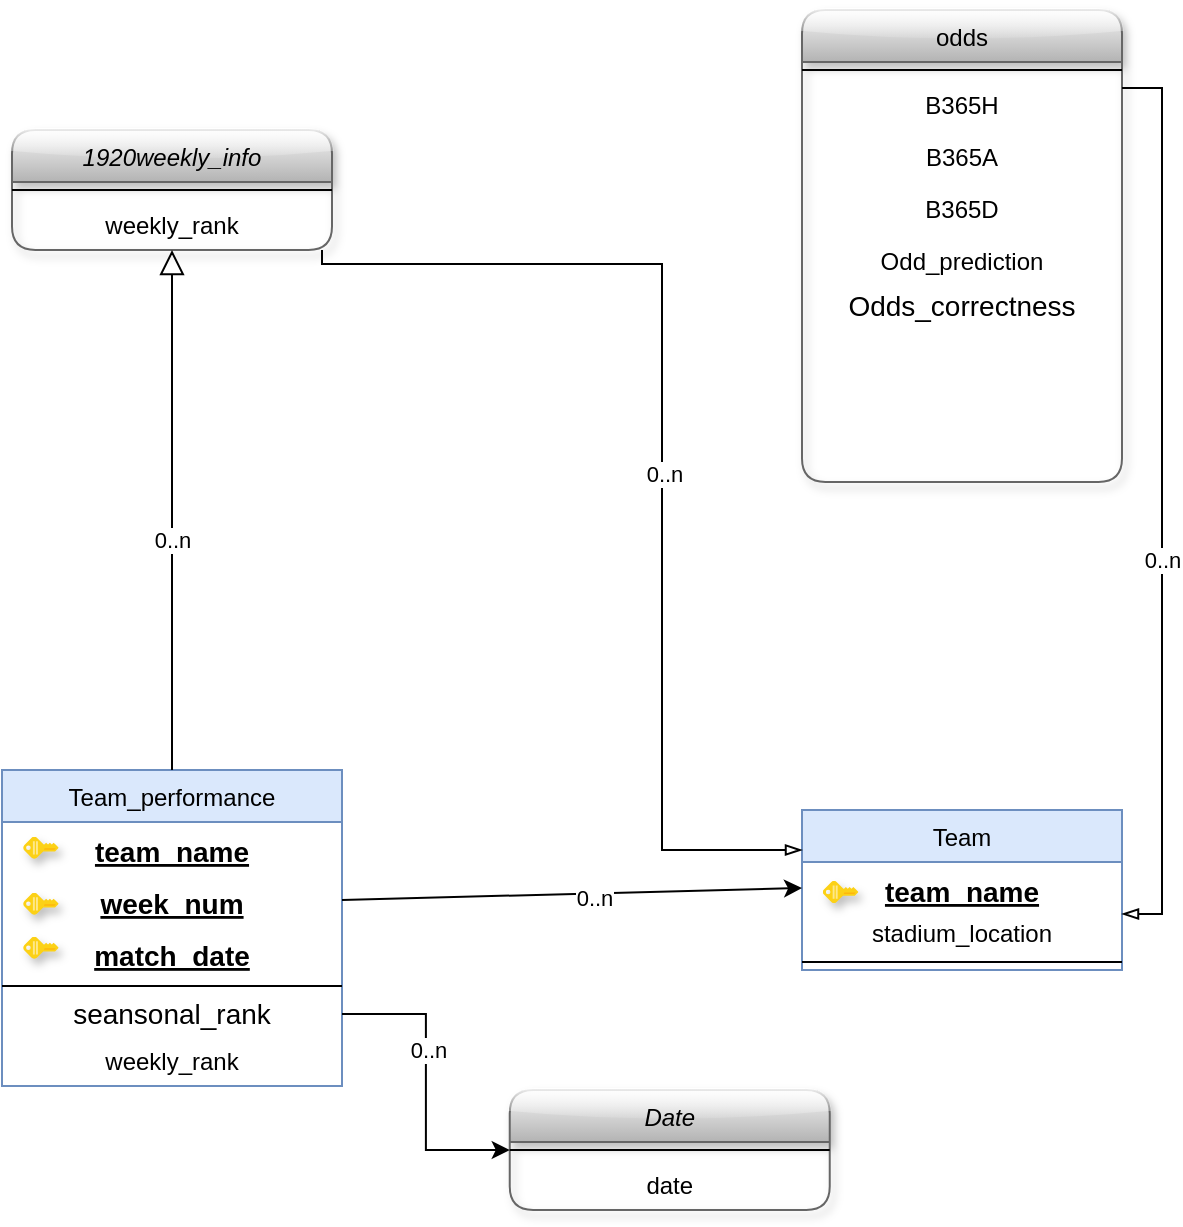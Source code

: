 <mxfile version="14.7.6" type="github">
  <diagram id="C5RBs43oDa-KdzZeNtuy" name="Page-1">
    <mxGraphModel dx="1422" dy="762" grid="1" gridSize="10" guides="1" tooltips="1" connect="1" arrows="1" fold="1" page="1" pageScale="1" pageWidth="827" pageHeight="1169" math="0" shadow="0">
      <root>
        <mxCell id="WIyWlLk6GJQsqaUBKTNV-0" />
        <mxCell id="WIyWlLk6GJQsqaUBKTNV-1" parent="WIyWlLk6GJQsqaUBKTNV-0" />
        <mxCell id="xWNRS8pZlm9Vo2tVqEe2-1" value="1920weekly_info" style="swimlane;fontStyle=2;align=center;verticalAlign=top;childLayout=stackLayout;horizontal=1;startSize=26;horizontalStack=0;resizeParent=1;resizeLast=0;collapsible=1;marginBottom=0;rounded=1;shadow=1;strokeWidth=1;fillColor=#f5f5f5;strokeColor=#666666;gradientColor=#b3b3b3;glass=1;" vertex="1" parent="WIyWlLk6GJQsqaUBKTNV-1">
          <mxGeometry x="65" y="130" width="160" height="60" as="geometry">
            <mxRectangle x="230" y="140" width="160" height="26" as="alternateBounds" />
          </mxGeometry>
        </mxCell>
        <mxCell id="xWNRS8pZlm9Vo2tVqEe2-4" value="" style="line;html=1;strokeWidth=1;align=center;verticalAlign=middle;spacingTop=-1;spacingLeft=3;spacingRight=3;rotatable=0;labelPosition=right;points=[];portConstraint=eastwest;" vertex="1" parent="xWNRS8pZlm9Vo2tVqEe2-1">
          <mxGeometry y="26" width="160" height="8" as="geometry" />
        </mxCell>
        <mxCell id="xWNRS8pZlm9Vo2tVqEe2-5" value="weekly_rank" style="text;align=center;verticalAlign=top;spacingLeft=4;spacingRight=4;overflow=hidden;rotatable=0;points=[[0,0.5],[1,0.5]];portConstraint=eastwest;rounded=1;shadow=0;html=0;glass=1;" vertex="1" parent="xWNRS8pZlm9Vo2tVqEe2-1">
          <mxGeometry y="34" width="160" height="26" as="geometry" />
        </mxCell>
        <mxCell id="xWNRS8pZlm9Vo2tVqEe2-6" value="Team_performance" style="swimlane;fontStyle=0;align=center;verticalAlign=top;childLayout=stackLayout;horizontal=1;startSize=26;horizontalStack=0;resizeParent=1;resizeLast=0;collapsible=1;marginBottom=0;rounded=0;shadow=0;strokeWidth=1;fillColor=#dae8fc;strokeColor=#6c8ebf;" vertex="1" parent="WIyWlLk6GJQsqaUBKTNV-1">
          <mxGeometry x="60" y="450" width="170" height="158" as="geometry">
            <mxRectangle x="130" y="380" width="160" height="26" as="alternateBounds" />
          </mxGeometry>
        </mxCell>
        <mxCell id="xWNRS8pZlm9Vo2tVqEe2-7" value="team_name" style="text;align=center;verticalAlign=top;spacingLeft=4;spacingRight=4;overflow=hidden;rotatable=0;points=[[0,0.5],[1,0.5]];portConstraint=eastwest;fontStyle=5;fontSize=14;" vertex="1" parent="xWNRS8pZlm9Vo2tVqEe2-6">
          <mxGeometry y="26" width="170" height="26" as="geometry" />
        </mxCell>
        <mxCell id="xWNRS8pZlm9Vo2tVqEe2-8" value="week_num" style="text;align=center;verticalAlign=top;spacingLeft=4;spacingRight=4;overflow=hidden;rotatable=0;points=[[0,0.5],[1,0.5]];portConstraint=eastwest;rounded=0;shadow=0;html=0;fontSize=14;fontStyle=5" vertex="1" parent="xWNRS8pZlm9Vo2tVqEe2-6">
          <mxGeometry y="52" width="170" height="26" as="geometry" />
        </mxCell>
        <mxCell id="xWNRS8pZlm9Vo2tVqEe2-9" value="match_date" style="text;align=center;verticalAlign=top;spacingLeft=4;spacingRight=4;overflow=hidden;rotatable=0;points=[[0,0.5],[1,0.5]];portConstraint=eastwest;fontStyle=5;fontSize=14;" vertex="1" parent="xWNRS8pZlm9Vo2tVqEe2-6">
          <mxGeometry y="78" width="170" height="26" as="geometry" />
        </mxCell>
        <mxCell id="xWNRS8pZlm9Vo2tVqEe2-10" value="" style="line;html=1;strokeWidth=1;align=center;verticalAlign=middle;spacingTop=-1;spacingLeft=3;spacingRight=3;rotatable=0;labelPosition=right;points=[];portConstraint=eastwest;" vertex="1" parent="xWNRS8pZlm9Vo2tVqEe2-6">
          <mxGeometry y="104" width="170" height="8" as="geometry" />
        </mxCell>
        <mxCell id="xWNRS8pZlm9Vo2tVqEe2-11" value="seansonal_rank" style="text;html=1;strokeColor=none;fillColor=none;align=center;verticalAlign=middle;whiteSpace=wrap;rounded=0;fontSize=14;" vertex="1" parent="xWNRS8pZlm9Vo2tVqEe2-6">
          <mxGeometry y="112" width="170" height="20" as="geometry" />
        </mxCell>
        <mxCell id="xWNRS8pZlm9Vo2tVqEe2-12" value="weekly_rank" style="text;align=center;verticalAlign=top;spacingLeft=4;spacingRight=4;overflow=hidden;rotatable=0;points=[[0,0.5],[1,0.5]];portConstraint=eastwest;" vertex="1" parent="xWNRS8pZlm9Vo2tVqEe2-6">
          <mxGeometry y="132" width="170" height="26" as="geometry" />
        </mxCell>
        <mxCell id="xWNRS8pZlm9Vo2tVqEe2-13" style="edgeStyle=orthogonalEdgeStyle;rounded=0;orthogonalLoop=1;jettySize=auto;html=1;exitX=1;exitY=0.5;exitDx=0;exitDy=0;fontSize=14;endArrow=blockThin;endFill=0;align=center;" edge="1" parent="xWNRS8pZlm9Vo2tVqEe2-6" source="xWNRS8pZlm9Vo2tVqEe2-7" target="xWNRS8pZlm9Vo2tVqEe2-7">
          <mxGeometry relative="1" as="geometry" />
        </mxCell>
        <mxCell id="xWNRS8pZlm9Vo2tVqEe2-14" value="" style="endArrow=block;endSize=10;endFill=0;shadow=0;strokeWidth=1;rounded=0;edgeStyle=elbowEdgeStyle;elbow=vertical;align=center;" edge="1" parent="WIyWlLk6GJQsqaUBKTNV-1" source="xWNRS8pZlm9Vo2tVqEe2-6" target="xWNRS8pZlm9Vo2tVqEe2-1">
          <mxGeometry width="160" relative="1" as="geometry">
            <mxPoint x="140" y="223" as="sourcePoint" />
            <mxPoint x="140" y="223" as="targetPoint" />
            <Array as="points">
              <mxPoint x="145" y="310" />
            </Array>
          </mxGeometry>
        </mxCell>
        <mxCell id="xWNRS8pZlm9Vo2tVqEe2-48" value="0..n" style="edgeLabel;html=1;align=center;verticalAlign=middle;resizable=0;points=[];" vertex="1" connectable="0" parent="xWNRS8pZlm9Vo2tVqEe2-14">
          <mxGeometry x="-0.115" relative="1" as="geometry">
            <mxPoint as="offset" />
          </mxGeometry>
        </mxCell>
        <mxCell id="xWNRS8pZlm9Vo2tVqEe2-15" value="Team" style="swimlane;fontStyle=0;align=center;verticalAlign=top;childLayout=stackLayout;horizontal=1;startSize=26;horizontalStack=0;resizeParent=1;resizeLast=0;collapsible=1;marginBottom=0;rounded=0;shadow=0;strokeWidth=1;fillColor=#dae8fc;strokeColor=#6c8ebf;" vertex="1" parent="WIyWlLk6GJQsqaUBKTNV-1">
          <mxGeometry x="460" y="470" width="160" height="80" as="geometry">
            <mxRectangle x="340" y="380" width="170" height="26" as="alternateBounds" />
          </mxGeometry>
        </mxCell>
        <mxCell id="xWNRS8pZlm9Vo2tVqEe2-16" value="team_name" style="text;align=center;verticalAlign=top;spacingLeft=4;spacingRight=4;overflow=hidden;rotatable=0;points=[[0,0.5],[1,0.5]];portConstraint=eastwest;fontStyle=5;fontSize=14;" vertex="1" parent="xWNRS8pZlm9Vo2tVqEe2-15">
          <mxGeometry y="26" width="160" height="26" as="geometry" />
        </mxCell>
        <mxCell id="xWNRS8pZlm9Vo2tVqEe2-17" value="stadium_location" style="text;html=1;strokeColor=none;fillColor=none;align=center;verticalAlign=middle;whiteSpace=wrap;rounded=0;" vertex="1" parent="xWNRS8pZlm9Vo2tVqEe2-15">
          <mxGeometry y="52" width="160" height="20" as="geometry" />
        </mxCell>
        <mxCell id="xWNRS8pZlm9Vo2tVqEe2-18" value="" style="line;html=1;strokeWidth=1;align=center;verticalAlign=middle;spacingTop=-1;spacingLeft=3;spacingRight=3;rotatable=0;labelPosition=right;points=[];portConstraint=eastwest;" vertex="1" parent="xWNRS8pZlm9Vo2tVqEe2-15">
          <mxGeometry y="72" width="160" height="8" as="geometry" />
        </mxCell>
        <mxCell id="xWNRS8pZlm9Vo2tVqEe2-19" value="odds" style="swimlane;fontStyle=0;align=center;verticalAlign=top;childLayout=stackLayout;horizontal=1;startSize=26;horizontalStack=0;resizeParent=1;resizeLast=0;collapsible=1;marginBottom=0;rounded=1;shadow=1;strokeWidth=1;fillColor=#f5f5f5;strokeColor=#666666;gradientColor=#b3b3b3;glass=1;" vertex="1" parent="WIyWlLk6GJQsqaUBKTNV-1">
          <mxGeometry x="460" y="70" width="160" height="236" as="geometry">
            <mxRectangle x="550" y="140" width="160" height="26" as="alternateBounds" />
          </mxGeometry>
        </mxCell>
        <mxCell id="xWNRS8pZlm9Vo2tVqEe2-23" value="" style="line;html=1;strokeWidth=1;align=center;verticalAlign=middle;spacingTop=-1;spacingLeft=3;spacingRight=3;rotatable=0;labelPosition=right;points=[];portConstraint=eastwest;" vertex="1" parent="xWNRS8pZlm9Vo2tVqEe2-19">
          <mxGeometry y="26" width="160" height="8" as="geometry" />
        </mxCell>
        <mxCell id="xWNRS8pZlm9Vo2tVqEe2-24" value="B365H" style="text;align=center;verticalAlign=top;spacingLeft=4;spacingRight=4;overflow=hidden;rotatable=0;points=[[0,0.5],[1,0.5]];portConstraint=eastwest;rounded=0;shadow=0;html=0;" vertex="1" parent="xWNRS8pZlm9Vo2tVqEe2-19">
          <mxGeometry y="34" width="160" height="26" as="geometry" />
        </mxCell>
        <mxCell id="xWNRS8pZlm9Vo2tVqEe2-25" value="B365A" style="text;align=center;verticalAlign=top;spacingLeft=4;spacingRight=4;overflow=hidden;rotatable=0;points=[[0,0.5],[1,0.5]];portConstraint=eastwest;rounded=0;shadow=0;html=0;" vertex="1" parent="xWNRS8pZlm9Vo2tVqEe2-19">
          <mxGeometry y="60" width="160" height="26" as="geometry" />
        </mxCell>
        <mxCell id="xWNRS8pZlm9Vo2tVqEe2-26" value="B365D" style="text;align=center;verticalAlign=top;spacingLeft=4;spacingRight=4;overflow=hidden;rotatable=0;points=[[0,0.5],[1,0.5]];portConstraint=eastwest;" vertex="1" parent="xWNRS8pZlm9Vo2tVqEe2-19">
          <mxGeometry y="86" width="160" height="26" as="geometry" />
        </mxCell>
        <mxCell id="xWNRS8pZlm9Vo2tVqEe2-27" value="Odd_prediction" style="text;align=center;verticalAlign=top;spacingLeft=4;spacingRight=4;overflow=hidden;rotatable=0;points=[[0,0.5],[1,0.5]];portConstraint=eastwest;" vertex="1" parent="xWNRS8pZlm9Vo2tVqEe2-19">
          <mxGeometry y="112" width="160" height="26" as="geometry" />
        </mxCell>
        <mxCell id="xWNRS8pZlm9Vo2tVqEe2-28" value="Odds_correctness" style="text;html=1;strokeColor=none;fillColor=none;align=center;verticalAlign=middle;whiteSpace=wrap;rounded=0;fontSize=14;" vertex="1" parent="xWNRS8pZlm9Vo2tVqEe2-19">
          <mxGeometry y="138" width="160" height="20" as="geometry" />
        </mxCell>
        <mxCell id="xWNRS8pZlm9Vo2tVqEe2-29" style="edgeStyle=orthogonalEdgeStyle;rounded=0;orthogonalLoop=1;jettySize=auto;html=1;exitX=1;exitY=0.5;exitDx=0;exitDy=0;entryX=1;entryY=0;entryDx=0;entryDy=0;fontSize=14;endArrow=blockThin;endFill=0;align=center;" edge="1" parent="WIyWlLk6GJQsqaUBKTNV-1" target="xWNRS8pZlm9Vo2tVqEe2-17">
          <mxGeometry relative="1" as="geometry">
            <Array as="points">
              <mxPoint x="640" y="109" />
            </Array>
            <mxPoint x="620" y="109" as="sourcePoint" />
          </mxGeometry>
        </mxCell>
        <mxCell id="xWNRS8pZlm9Vo2tVqEe2-47" value="0..n" style="edgeLabel;html=1;align=center;verticalAlign=middle;resizable=0;points=[];" vertex="1" connectable="0" parent="xWNRS8pZlm9Vo2tVqEe2-29">
          <mxGeometry x="0.13" relative="1" as="geometry">
            <mxPoint as="offset" />
          </mxGeometry>
        </mxCell>
        <mxCell id="xWNRS8pZlm9Vo2tVqEe2-30" style="edgeStyle=orthogonalEdgeStyle;rounded=0;orthogonalLoop=1;jettySize=auto;html=1;fontSize=14;endArrow=blockThin;endFill=0;align=center;" edge="1" parent="WIyWlLk6GJQsqaUBKTNV-1" source="xWNRS8pZlm9Vo2tVqEe2-5" target="xWNRS8pZlm9Vo2tVqEe2-15">
          <mxGeometry relative="1" as="geometry">
            <Array as="points">
              <mxPoint x="220" y="197" />
              <mxPoint x="390" y="197" />
              <mxPoint x="390" y="490" />
            </Array>
            <mxPoint x="220" y="169" as="sourcePoint" />
          </mxGeometry>
        </mxCell>
        <mxCell id="xWNRS8pZlm9Vo2tVqEe2-46" value="0..n" style="edgeLabel;html=1;align=center;verticalAlign=middle;resizable=0;points=[];" vertex="1" connectable="0" parent="xWNRS8pZlm9Vo2tVqEe2-30">
          <mxGeometry x="0.045" y="1" relative="1" as="geometry">
            <mxPoint as="offset" />
          </mxGeometry>
        </mxCell>
        <mxCell id="xWNRS8pZlm9Vo2tVqEe2-36" value="" style="endArrow=classic;html=1;exitX=1;exitY=0.5;exitDx=0;exitDy=0;entryX=0;entryY=0.5;entryDx=0;entryDy=0;" edge="1" parent="WIyWlLk6GJQsqaUBKTNV-1" source="xWNRS8pZlm9Vo2tVqEe2-8" target="xWNRS8pZlm9Vo2tVqEe2-16">
          <mxGeometry width="50" height="50" relative="1" as="geometry">
            <mxPoint x="390" y="420" as="sourcePoint" />
            <mxPoint x="440" y="370" as="targetPoint" />
          </mxGeometry>
        </mxCell>
        <mxCell id="xWNRS8pZlm9Vo2tVqEe2-54" value="0..n" style="edgeLabel;html=1;align=center;verticalAlign=middle;resizable=0;points=[];" vertex="1" connectable="0" parent="xWNRS8pZlm9Vo2tVqEe2-36">
          <mxGeometry x="0.095" y="-2" relative="1" as="geometry">
            <mxPoint as="offset" />
          </mxGeometry>
        </mxCell>
        <mxCell id="xWNRS8pZlm9Vo2tVqEe2-39" value="" style="aspect=fixed;html=1;points=[];align=center;image;fontSize=12;image=img/lib/mscae/Key.svg;rounded=1;shadow=1;glass=1;rotation=-90;" vertex="1" parent="WIyWlLk6GJQsqaUBKTNV-1">
          <mxGeometry x="74" y="480" width="11" height="17.74" as="geometry" />
        </mxCell>
        <mxCell id="xWNRS8pZlm9Vo2tVqEe2-40" value="" style="aspect=fixed;html=1;points=[];align=center;image;fontSize=12;image=img/lib/mscae/Key.svg;rounded=1;shadow=1;glass=1;rotation=-90;" vertex="1" parent="WIyWlLk6GJQsqaUBKTNV-1">
          <mxGeometry x="74" y="508" width="11" height="17.74" as="geometry" />
        </mxCell>
        <mxCell id="xWNRS8pZlm9Vo2tVqEe2-41" value="" style="aspect=fixed;html=1;points=[];align=center;image;fontSize=12;image=img/lib/mscae/Key.svg;rounded=1;shadow=1;glass=1;rotation=-90;" vertex="1" parent="WIyWlLk6GJQsqaUBKTNV-1">
          <mxGeometry x="74" y="530" width="11" height="17.74" as="geometry" />
        </mxCell>
        <mxCell id="xWNRS8pZlm9Vo2tVqEe2-42" value="" style="aspect=fixed;html=1;points=[];align=center;image;fontSize=12;image=img/lib/mscae/Key.svg;rounded=1;shadow=1;glass=1;rotation=-90;" vertex="1" parent="WIyWlLk6GJQsqaUBKTNV-1">
          <mxGeometry x="473.87" y="502.13" width="11" height="17.74" as="geometry" />
        </mxCell>
        <mxCell id="xWNRS8pZlm9Vo2tVqEe2-49" value="Date" style="swimlane;fontStyle=2;align=center;verticalAlign=top;childLayout=stackLayout;horizontal=1;startSize=26;horizontalStack=0;resizeParent=1;resizeLast=0;collapsible=1;marginBottom=0;rounded=1;shadow=1;strokeWidth=1;fillColor=#f5f5f5;strokeColor=#666666;gradientColor=#b3b3b3;glass=1;" vertex="1" parent="WIyWlLk6GJQsqaUBKTNV-1">
          <mxGeometry x="313.87" y="610" width="160" height="60" as="geometry">
            <mxRectangle x="230" y="140" width="160" height="26" as="alternateBounds" />
          </mxGeometry>
        </mxCell>
        <mxCell id="xWNRS8pZlm9Vo2tVqEe2-50" value="" style="line;html=1;strokeWidth=1;align=center;verticalAlign=middle;spacingTop=-1;spacingLeft=3;spacingRight=3;rotatable=0;labelPosition=right;points=[];portConstraint=eastwest;" vertex="1" parent="xWNRS8pZlm9Vo2tVqEe2-49">
          <mxGeometry y="26" width="160" height="8" as="geometry" />
        </mxCell>
        <mxCell id="xWNRS8pZlm9Vo2tVqEe2-51" value="date" style="text;align=center;verticalAlign=top;spacingLeft=4;spacingRight=4;overflow=hidden;rotatable=0;points=[[0,0.5],[1,0.5]];portConstraint=eastwest;rounded=1;shadow=0;html=0;glass=1;" vertex="1" parent="xWNRS8pZlm9Vo2tVqEe2-49">
          <mxGeometry y="34" width="160" height="26" as="geometry" />
        </mxCell>
        <mxCell id="xWNRS8pZlm9Vo2tVqEe2-52" style="edgeStyle=orthogonalEdgeStyle;rounded=0;orthogonalLoop=1;jettySize=auto;html=1;exitX=1;exitY=0.5;exitDx=0;exitDy=0;entryX=0;entryY=0.5;entryDx=0;entryDy=0;" edge="1" parent="WIyWlLk6GJQsqaUBKTNV-1" source="xWNRS8pZlm9Vo2tVqEe2-11" target="xWNRS8pZlm9Vo2tVqEe2-49">
          <mxGeometry relative="1" as="geometry" />
        </mxCell>
        <mxCell id="xWNRS8pZlm9Vo2tVqEe2-53" value="0..n" style="edgeLabel;html=1;align=center;verticalAlign=middle;resizable=0;points=[];" vertex="1" connectable="0" parent="xWNRS8pZlm9Vo2tVqEe2-52">
          <mxGeometry x="-0.21" y="1" relative="1" as="geometry">
            <mxPoint as="offset" />
          </mxGeometry>
        </mxCell>
      </root>
    </mxGraphModel>
  </diagram>
</mxfile>

